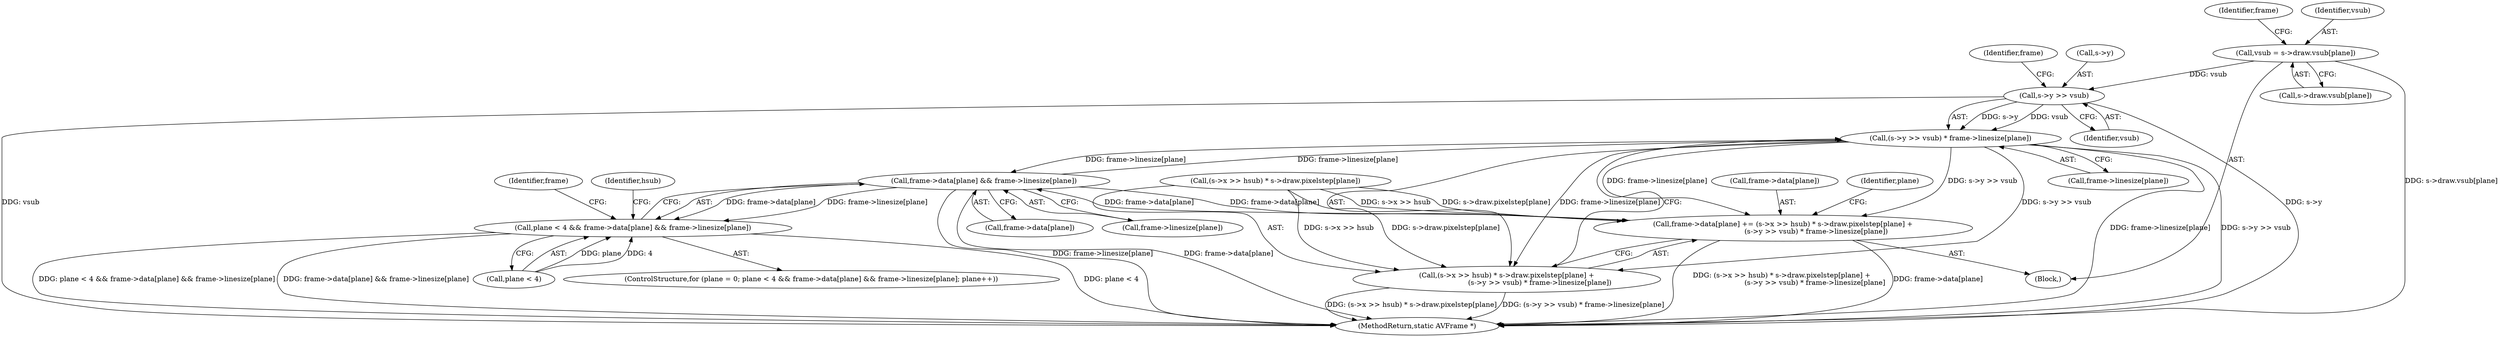 digraph "0_FFmpeg_e43a0a232dbf6d3c161823c2e07c52e76227a1bc_8@pointer" {
"1000221" [label="(Call,s->y >> vsub)"];
"1000191" [label="(Call,vsub = s->draw.vsub[plane])"];
"1000220" [label="(Call,(s->y >> vsub) * frame->linesize[plane])"];
"1000166" [label="(Call,frame->data[plane] && frame->linesize[plane])"];
"1000162" [label="(Call,plane < 4 && frame->data[plane] && frame->linesize[plane])"];
"1000200" [label="(Call,frame->data[plane] += (s->x >> hsub) * s->draw.pixelstep[plane] +\n                              (s->y >> vsub) * frame->linesize[plane])"];
"1000206" [label="(Call,(s->x >> hsub) * s->draw.pixelstep[plane] +\n                              (s->y >> vsub) * frame->linesize[plane])"];
"1000226" [label="(Call,frame->linesize[plane])"];
"1000167" [label="(Call,frame->data[plane])"];
"1000179" [label="(Block,)"];
"1000233" [label="(MethodReturn,static AVFrame *)"];
"1000221" [label="(Call,s->y >> vsub)"];
"1000203" [label="(Identifier,frame)"];
"1000172" [label="(Call,frame->linesize[plane])"];
"1000201" [label="(Call,frame->data[plane])"];
"1000191" [label="(Call,vsub = s->draw.vsub[plane])"];
"1000163" [label="(Call,plane < 4)"];
"1000220" [label="(Call,(s->y >> vsub) * frame->linesize[plane])"];
"1000162" [label="(Call,plane < 4 && frame->data[plane] && frame->linesize[plane])"];
"1000166" [label="(Call,frame->data[plane] && frame->linesize[plane])"];
"1000206" [label="(Call,(s->x >> hsub) * s->draw.pixelstep[plane] +\n                              (s->y >> vsub) * frame->linesize[plane])"];
"1000222" [label="(Call,s->y)"];
"1000158" [label="(ControlStructure,for (plane = 0; plane < 4 && frame->data[plane] && frame->linesize[plane]; plane++))"];
"1000200" [label="(Call,frame->data[plane] += (s->x >> hsub) * s->draw.pixelstep[plane] +\n                              (s->y >> vsub) * frame->linesize[plane])"];
"1000192" [label="(Identifier,vsub)"];
"1000225" [label="(Identifier,vsub)"];
"1000228" [label="(Identifier,frame)"];
"1000178" [label="(Identifier,plane)"];
"1000193" [label="(Call,s->draw.vsub[plane])"];
"1000207" [label="(Call,(s->x >> hsub) * s->draw.pixelstep[plane])"];
"1000232" [label="(Identifier,frame)"];
"1000182" [label="(Identifier,hsub)"];
"1000221" -> "1000220"  [label="AST: "];
"1000221" -> "1000225"  [label="CFG: "];
"1000222" -> "1000221"  [label="AST: "];
"1000225" -> "1000221"  [label="AST: "];
"1000228" -> "1000221"  [label="CFG: "];
"1000221" -> "1000233"  [label="DDG: vsub"];
"1000221" -> "1000233"  [label="DDG: s->y"];
"1000221" -> "1000220"  [label="DDG: s->y"];
"1000221" -> "1000220"  [label="DDG: vsub"];
"1000191" -> "1000221"  [label="DDG: vsub"];
"1000191" -> "1000179"  [label="AST: "];
"1000191" -> "1000193"  [label="CFG: "];
"1000192" -> "1000191"  [label="AST: "];
"1000193" -> "1000191"  [label="AST: "];
"1000203" -> "1000191"  [label="CFG: "];
"1000191" -> "1000233"  [label="DDG: s->draw.vsub[plane]"];
"1000220" -> "1000206"  [label="AST: "];
"1000220" -> "1000226"  [label="CFG: "];
"1000226" -> "1000220"  [label="AST: "];
"1000206" -> "1000220"  [label="CFG: "];
"1000220" -> "1000233"  [label="DDG: frame->linesize[plane]"];
"1000220" -> "1000233"  [label="DDG: s->y >> vsub"];
"1000220" -> "1000166"  [label="DDG: frame->linesize[plane]"];
"1000220" -> "1000200"  [label="DDG: s->y >> vsub"];
"1000220" -> "1000200"  [label="DDG: frame->linesize[plane]"];
"1000220" -> "1000206"  [label="DDG: s->y >> vsub"];
"1000220" -> "1000206"  [label="DDG: frame->linesize[plane]"];
"1000166" -> "1000220"  [label="DDG: frame->linesize[plane]"];
"1000166" -> "1000162"  [label="AST: "];
"1000166" -> "1000167"  [label="CFG: "];
"1000166" -> "1000172"  [label="CFG: "];
"1000167" -> "1000166"  [label="AST: "];
"1000172" -> "1000166"  [label="AST: "];
"1000162" -> "1000166"  [label="CFG: "];
"1000166" -> "1000233"  [label="DDG: frame->linesize[plane]"];
"1000166" -> "1000233"  [label="DDG: frame->data[plane]"];
"1000166" -> "1000162"  [label="DDG: frame->data[plane]"];
"1000166" -> "1000162"  [label="DDG: frame->linesize[plane]"];
"1000200" -> "1000166"  [label="DDG: frame->data[plane]"];
"1000166" -> "1000200"  [label="DDG: frame->data[plane]"];
"1000162" -> "1000158"  [label="AST: "];
"1000162" -> "1000163"  [label="CFG: "];
"1000163" -> "1000162"  [label="AST: "];
"1000182" -> "1000162"  [label="CFG: "];
"1000232" -> "1000162"  [label="CFG: "];
"1000162" -> "1000233"  [label="DDG: frame->data[plane] && frame->linesize[plane]"];
"1000162" -> "1000233"  [label="DDG: plane < 4"];
"1000162" -> "1000233"  [label="DDG: plane < 4 && frame->data[plane] && frame->linesize[plane]"];
"1000163" -> "1000162"  [label="DDG: plane"];
"1000163" -> "1000162"  [label="DDG: 4"];
"1000200" -> "1000179"  [label="AST: "];
"1000200" -> "1000206"  [label="CFG: "];
"1000201" -> "1000200"  [label="AST: "];
"1000206" -> "1000200"  [label="AST: "];
"1000178" -> "1000200"  [label="CFG: "];
"1000200" -> "1000233"  [label="DDG: frame->data[plane]"];
"1000200" -> "1000233"  [label="DDG: (s->x >> hsub) * s->draw.pixelstep[plane] +\n                              (s->y >> vsub) * frame->linesize[plane]"];
"1000207" -> "1000200"  [label="DDG: s->x >> hsub"];
"1000207" -> "1000200"  [label="DDG: s->draw.pixelstep[plane]"];
"1000207" -> "1000206"  [label="AST: "];
"1000206" -> "1000233"  [label="DDG: (s->x >> hsub) * s->draw.pixelstep[plane]"];
"1000206" -> "1000233"  [label="DDG: (s->y >> vsub) * frame->linesize[plane]"];
"1000207" -> "1000206"  [label="DDG: s->x >> hsub"];
"1000207" -> "1000206"  [label="DDG: s->draw.pixelstep[plane]"];
}
